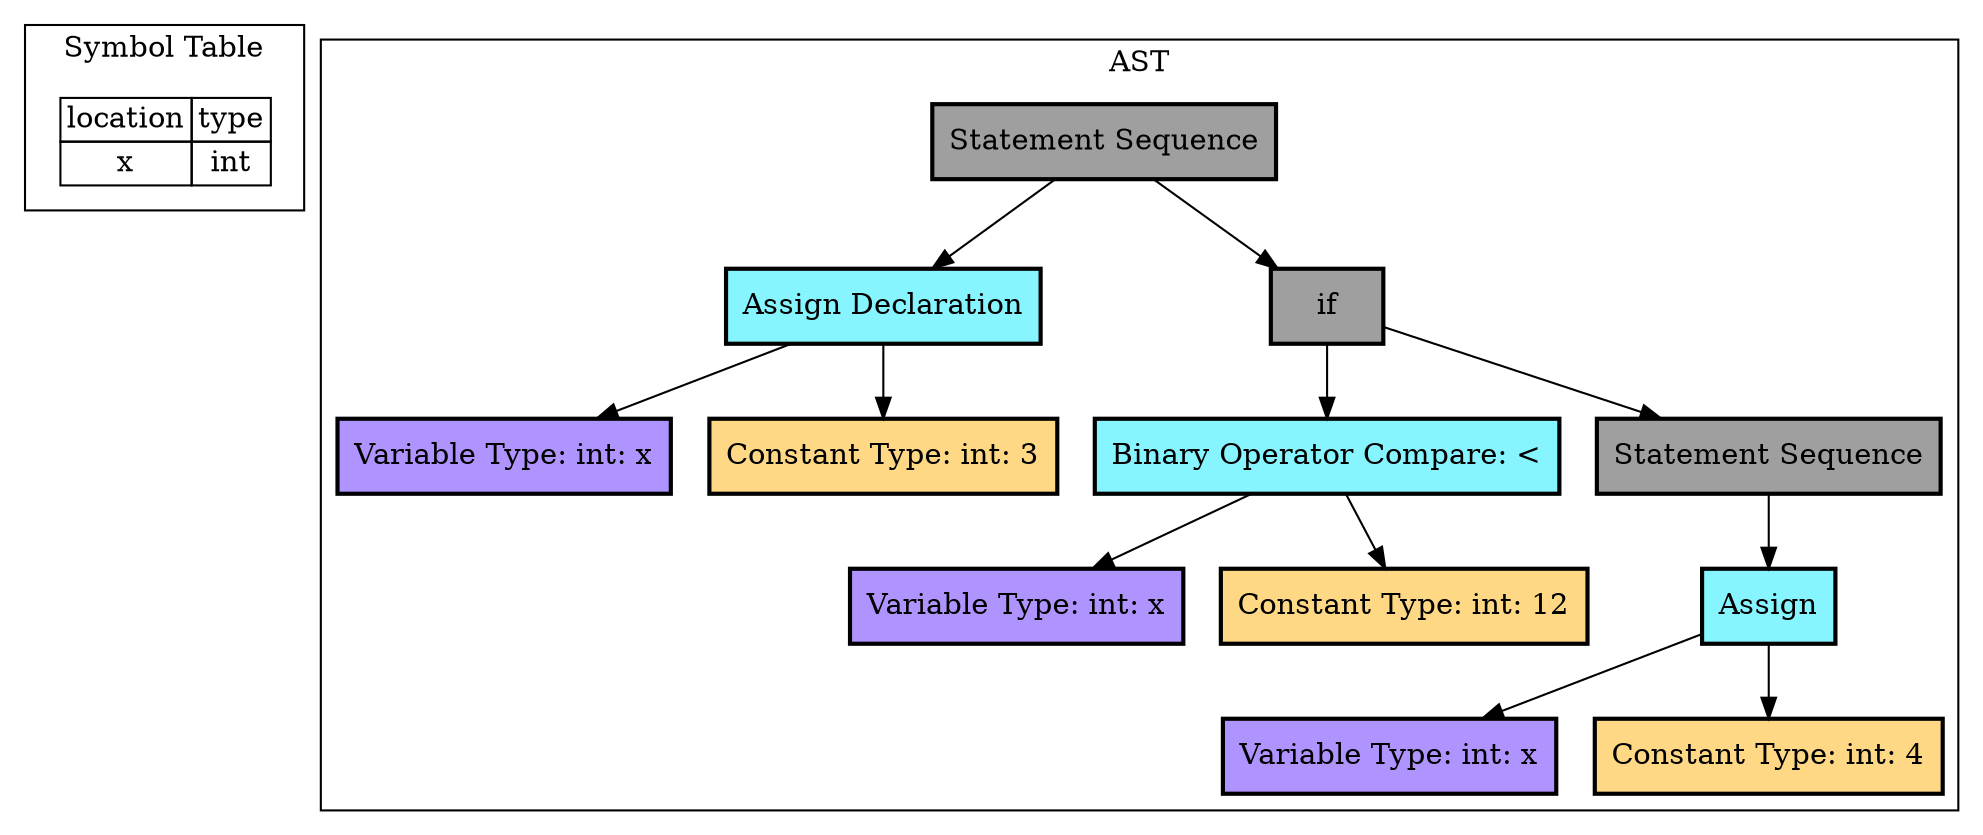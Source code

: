 Digraph G { 
	subgraph cluster_0 {
		tbl [
			shape=plaintext
			label=<
				<table border='0' cellborder='1' cellspacing='0'>
					<tr><td>location</td><td>type</td></tr>
						<tr><td>x</td><td>int</td></tr>
				</table>
			>];
		label = "Symbol Table";
	}
subgraph cluster_1 {
node [style=filled, shape=rectangle, penwidth=2];
T[label="Statement Sequence", fillcolor="#9f9f9f"] 
N0T[label="Assign Declaration", fillcolor="#87f5ff"] 
N0N0T[label="Variable Type: int: x", fillcolor="#af93ff"] 
N1N0T[label="Constant Type: int: 3", fillcolor="#FFD885"] 
N1T[label="if", fillcolor="#9f9f9f"] 
N0N1T[label="Binary Operator Compare: <", fillcolor="#87f5ff"] 
N0N0N1T[label="Variable Type: int: x", fillcolor="#af93ff"] 
N1N0N1T[label="Constant Type: int: 12", fillcolor="#FFD885"] 
N1N1T[label="Statement Sequence", fillcolor="#9f9f9f"] 
N0N1N1T[label="Assign", fillcolor="#87f5ff"] 
N0N0N1N1T[label="Variable Type: int: x", fillcolor="#af93ff"] 
N1N0N1N1T[label="Constant Type: int: 4", fillcolor="#FFD885"] 
T -> N0T
N0T -> N0N0T
N0T -> N1N0T
T -> N1T
N1T -> N0N1T
N0N1T -> N0N0N1T
N0N1T -> N1N0N1T
N1T -> N1N1T
N1N1T -> N0N1N1T
N0N1N1T -> N0N0N1N1T
N0N1N1T -> N1N0N1N1T
label = "AST";
}
}